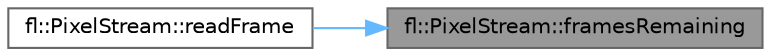 digraph "fl::PixelStream::framesRemaining"
{
 // LATEX_PDF_SIZE
  bgcolor="transparent";
  edge [fontname=Helvetica,fontsize=10,labelfontname=Helvetica,labelfontsize=10];
  node [fontname=Helvetica,fontsize=10,shape=box,height=0.2,width=0.4];
  rankdir="RL";
  Node1 [id="Node000001",label="fl::PixelStream::framesRemaining",height=0.2,width=0.4,color="gray40", fillcolor="grey60", style="filled", fontcolor="black",tooltip=" "];
  Node1 -> Node2 [id="edge1_Node000001_Node000002",dir="back",color="steelblue1",style="solid",tooltip=" "];
  Node2 [id="Node000002",label="fl::PixelStream::readFrame",height=0.2,width=0.4,color="grey40", fillcolor="white", style="filled",URL="$d8/ddd/classfl_1_1_pixel_stream_abbf55c04a45047bcfbdac181130dddaf.html#abbf55c04a45047bcfbdac181130dddaf",tooltip=" "];
}
